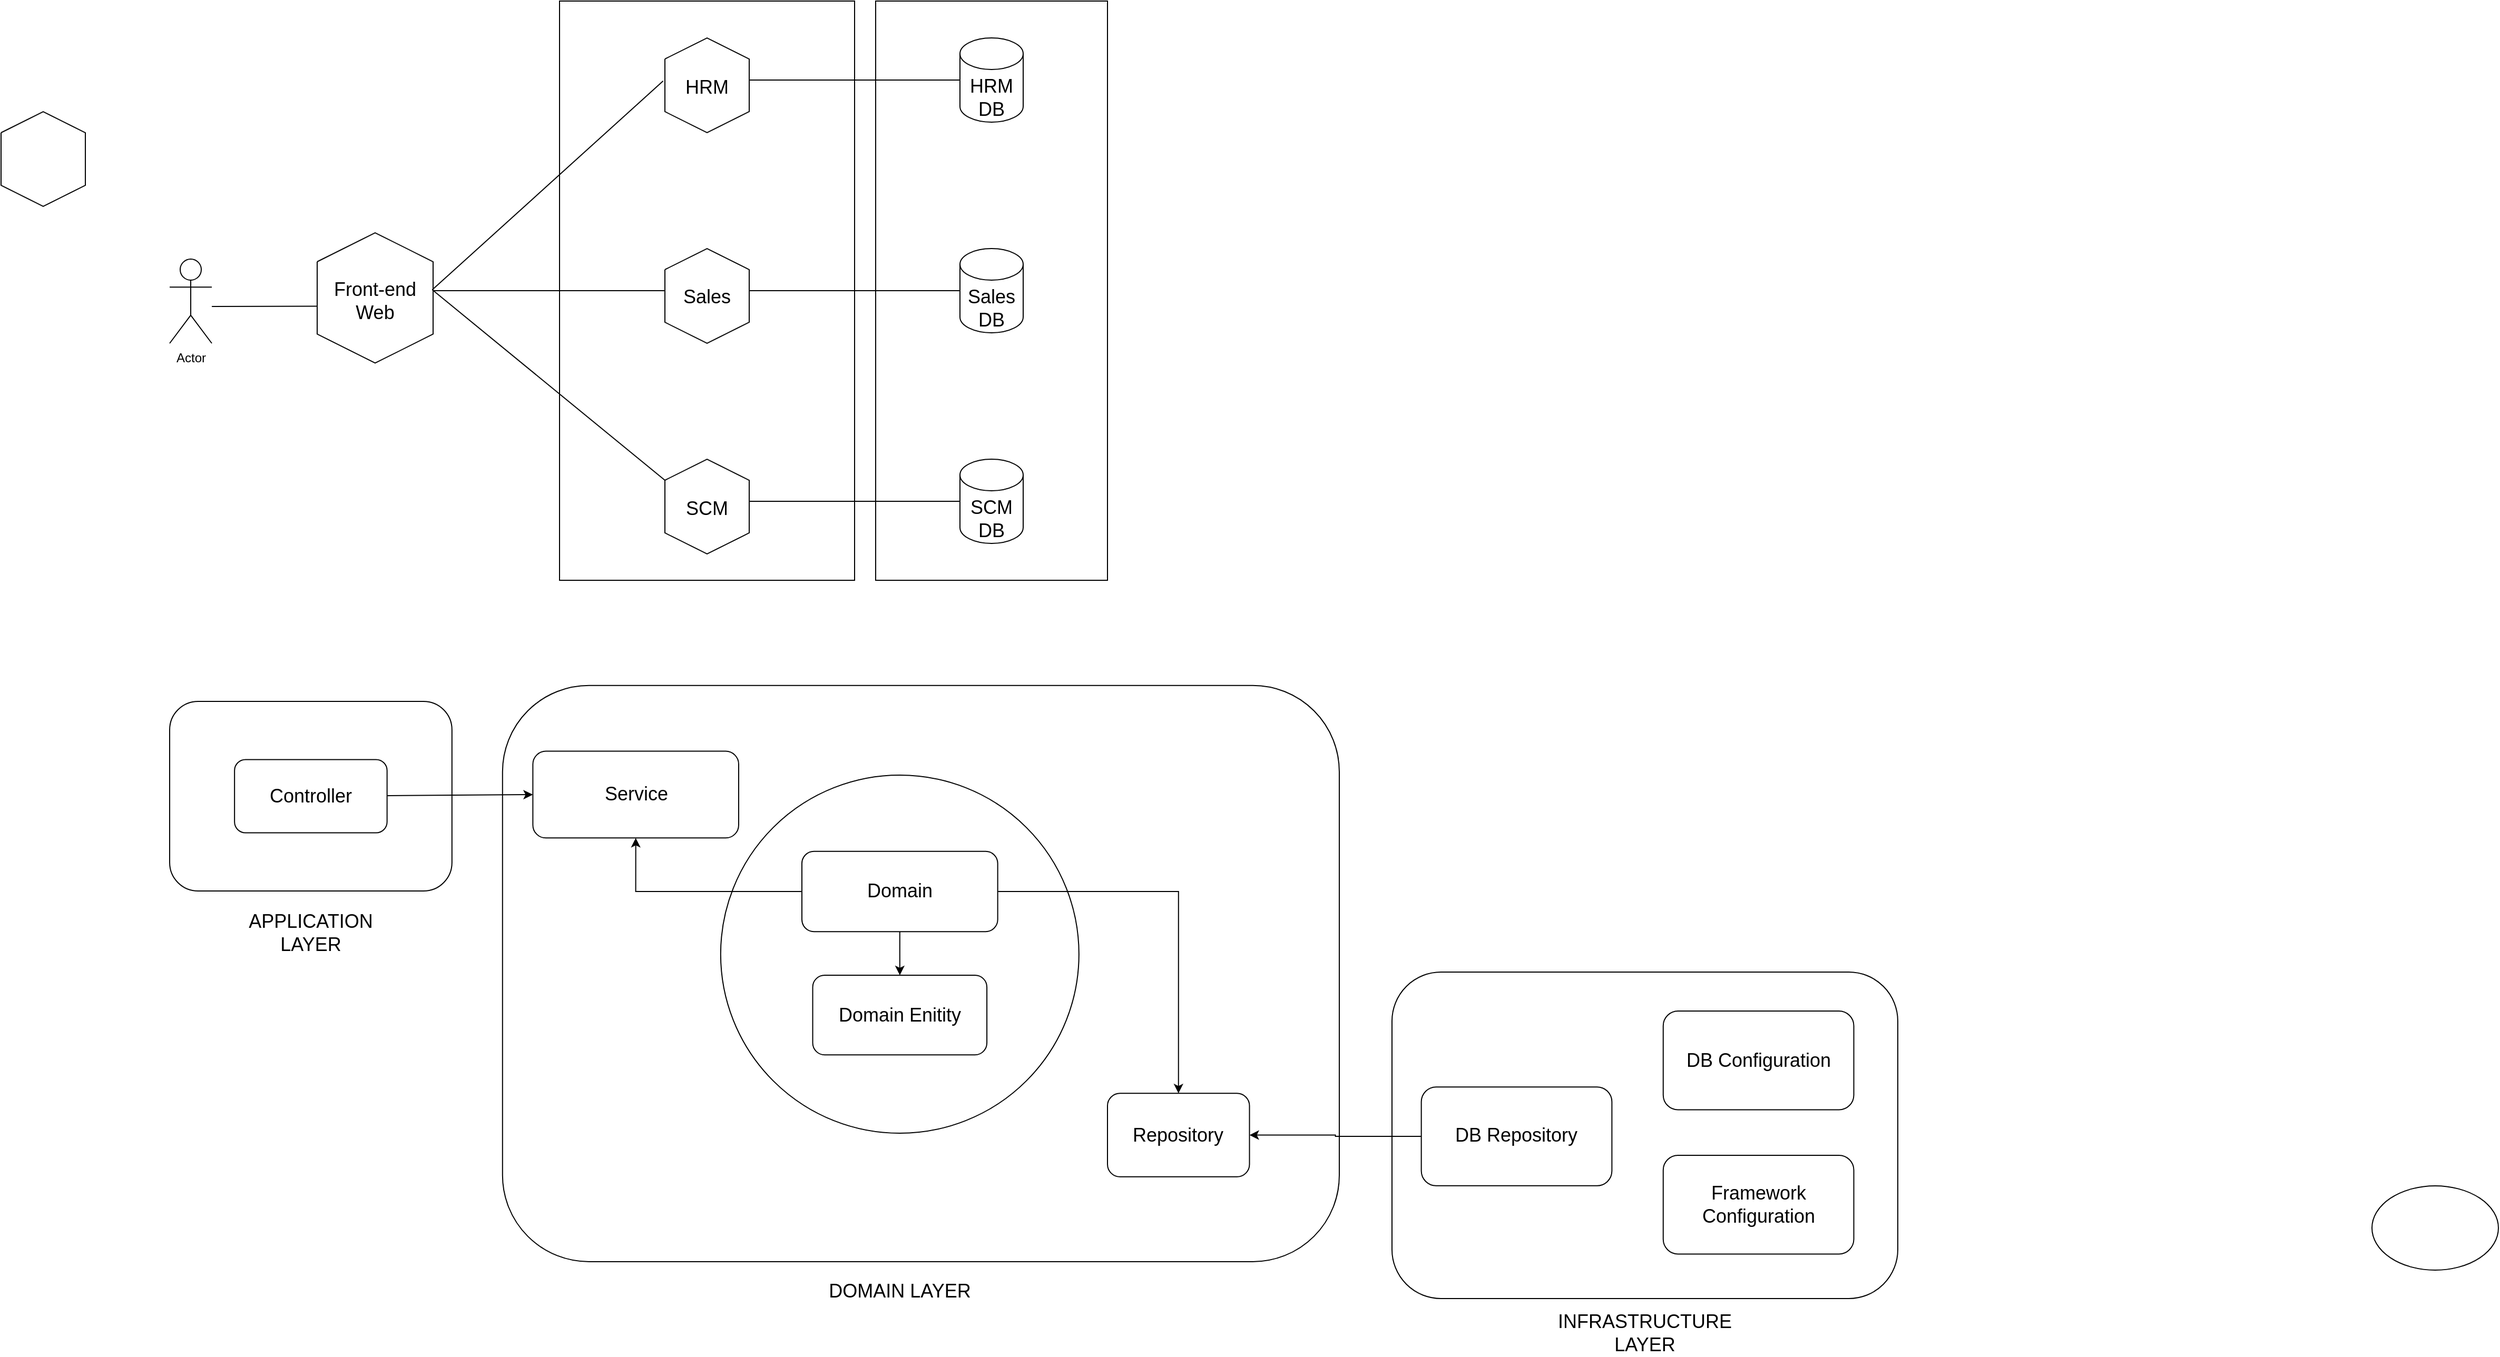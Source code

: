 <mxfile version="15.5.4" type="github">
  <diagram id="RdGNCL8A0NtnJgGJoeqk" name="Page-1">
    <mxGraphModel dx="4890" dy="2286" grid="1" gridSize="10" guides="1" tooltips="1" connect="1" arrows="1" fold="1" page="1" pageScale="1" pageWidth="827" pageHeight="1169" math="0" shadow="0">
      <root>
        <mxCell id="0" />
        <mxCell id="1" parent="0" />
        <mxCell id="4LFGylc8jfcA2nTmFoCF-32" value="" style="rounded=0;whiteSpace=wrap;html=1;" parent="1" vertex="1">
          <mxGeometry x="170" y="15" width="220" height="550" as="geometry" />
        </mxCell>
        <mxCell id="4LFGylc8jfcA2nTmFoCF-31" value="" style="rounded=0;whiteSpace=wrap;html=1;" parent="1" vertex="1">
          <mxGeometry x="-130" y="15" width="280" height="550" as="geometry" />
        </mxCell>
        <mxCell id="4LFGylc8jfcA2nTmFoCF-1" value="" style="shape=cylinder3;whiteSpace=wrap;html=1;boundedLbl=1;backgroundOutline=1;size=15;" parent="1" vertex="1">
          <mxGeometry x="250" y="50" width="60" height="80" as="geometry" />
        </mxCell>
        <mxCell id="4LFGylc8jfcA2nTmFoCF-2" value="" style="shape=cylinder3;whiteSpace=wrap;html=1;boundedLbl=1;backgroundOutline=1;size=15;" parent="1" vertex="1">
          <mxGeometry x="250" y="250" width="60" height="80" as="geometry" />
        </mxCell>
        <mxCell id="4LFGylc8jfcA2nTmFoCF-3" value="" style="shape=cylinder3;whiteSpace=wrap;html=1;boundedLbl=1;backgroundOutline=1;size=15;" parent="1" vertex="1">
          <mxGeometry x="250" y="450" width="60" height="80" as="geometry" />
        </mxCell>
        <mxCell id="4LFGylc8jfcA2nTmFoCF-5" value="Actor" style="shape=umlActor;verticalLabelPosition=bottom;verticalAlign=top;html=1;" parent="1" vertex="1">
          <mxGeometry x="-500" y="260" width="40" height="80" as="geometry" />
        </mxCell>
        <mxCell id="4LFGylc8jfcA2nTmFoCF-9" value="" style="verticalLabelPosition=bottom;verticalAlign=top;html=1;shape=mxgraph.basic.polygon;polyCoords=[[0,0.3],[0.5,0.1],[1,0.3],[1,0.8],[0.5,1],[0.5,1],[0,0.8],[0,0.3]];polyline=1;fillColor=none;" parent="1" vertex="1">
          <mxGeometry x="-360" y="221.25" width="110" height="137.5" as="geometry" />
        </mxCell>
        <mxCell id="4LFGylc8jfcA2nTmFoCF-12" value="" style="verticalLabelPosition=bottom;verticalAlign=top;html=1;shape=mxgraph.basic.polygon;polyCoords=[[0,0.3],[0.5,0.1],[1,0.3],[1,0.8],[0.5,1],[0.5,1],[0,0.8],[0,0.3]];polyline=1;fillColor=none;" parent="1" vertex="1">
          <mxGeometry x="-660" y="110" width="80" height="100" as="geometry" />
        </mxCell>
        <mxCell id="4LFGylc8jfcA2nTmFoCF-13" value="" style="verticalLabelPosition=bottom;verticalAlign=top;html=1;shape=mxgraph.basic.polygon;polyCoords=[[0,0.3],[0.5,0.1],[1,0.3],[1,0.8],[0.5,1],[0.5,1],[0,0.8],[0,0.3]];polyline=1;fillColor=none;" parent="1" vertex="1">
          <mxGeometry x="-30" y="40" width="80" height="100" as="geometry" />
        </mxCell>
        <mxCell id="4LFGylc8jfcA2nTmFoCF-14" value="" style="verticalLabelPosition=bottom;verticalAlign=top;html=1;shape=mxgraph.basic.polygon;polyCoords=[[0,0.3],[0.5,0.1],[1,0.3],[1,0.8],[0.5,1],[0.5,1],[0,0.8],[0,0.3]];polyline=1;fillColor=none;" parent="1" vertex="1">
          <mxGeometry x="-30" y="240" width="80" height="100" as="geometry" />
        </mxCell>
        <mxCell id="4LFGylc8jfcA2nTmFoCF-15" value="" style="verticalLabelPosition=bottom;verticalAlign=top;html=1;shape=mxgraph.basic.polygon;polyCoords=[[0,0.3],[0.5,0.1],[1,0.3],[1,0.8],[0.5,1],[0.5,1],[0,0.8],[0,0.3]];polyline=1;fillColor=none;" parent="1" vertex="1">
          <mxGeometry x="-30" y="440" width="80" height="100" as="geometry" />
        </mxCell>
        <mxCell id="4LFGylc8jfcA2nTmFoCF-22" value="" style="endArrow=none;html=1;rounded=0;entryX=0.004;entryY=0.607;entryDx=0;entryDy=0;entryPerimeter=0;" parent="1" target="4LFGylc8jfcA2nTmFoCF-9" edge="1">
          <mxGeometry relative="1" as="geometry">
            <mxPoint x="-460" y="305" as="sourcePoint" />
            <mxPoint x="-330" y="290" as="targetPoint" />
          </mxGeometry>
        </mxCell>
        <mxCell id="4LFGylc8jfcA2nTmFoCF-23" value="" style="endArrow=none;html=1;rounded=0;" parent="1" source="4LFGylc8jfcA2nTmFoCF-9" target="4LFGylc8jfcA2nTmFoCF-14" edge="1">
          <mxGeometry relative="1" as="geometry">
            <mxPoint x="-230" y="360" as="sourcePoint" />
            <mxPoint x="-330" y="290" as="targetPoint" />
          </mxGeometry>
        </mxCell>
        <mxCell id="4LFGylc8jfcA2nTmFoCF-24" value="" style="endArrow=none;html=1;rounded=0;exitX=0.993;exitY=0.494;exitDx=0;exitDy=0;exitPerimeter=0;entryX=-0.021;entryY=0.509;entryDx=0;entryDy=0;entryPerimeter=0;" parent="1" source="4LFGylc8jfcA2nTmFoCF-9" target="4LFGylc8jfcA2nTmFoCF-13" edge="1">
          <mxGeometry relative="1" as="geometry">
            <mxPoint x="-230" y="360" as="sourcePoint" />
            <mxPoint x="-330" y="290" as="targetPoint" />
          </mxGeometry>
        </mxCell>
        <mxCell id="4LFGylc8jfcA2nTmFoCF-25" value="" style="endArrow=none;html=1;rounded=0;exitX=0.993;exitY=0.494;exitDx=0;exitDy=0;exitPerimeter=0;" parent="1" source="4LFGylc8jfcA2nTmFoCF-9" edge="1">
          <mxGeometry relative="1" as="geometry">
            <mxPoint x="-250.56" y="289.4" as="sourcePoint" />
            <mxPoint x="-30" y="470" as="targetPoint" />
          </mxGeometry>
        </mxCell>
        <mxCell id="4LFGylc8jfcA2nTmFoCF-26" value="" style="endArrow=none;html=1;rounded=0;exitX=0;exitY=0.5;exitDx=0;exitDy=0;exitPerimeter=0;" parent="1" source="4LFGylc8jfcA2nTmFoCF-2" edge="1">
          <mxGeometry relative="1" as="geometry">
            <mxPoint x="-230" y="360" as="sourcePoint" />
            <mxPoint x="50" y="290" as="targetPoint" />
          </mxGeometry>
        </mxCell>
        <mxCell id="4LFGylc8jfcA2nTmFoCF-27" value="" style="endArrow=none;html=1;rounded=0;exitX=0;exitY=0.5;exitDx=0;exitDy=0;exitPerimeter=0;" parent="1" source="4LFGylc8jfcA2nTmFoCF-1" target="4LFGylc8jfcA2nTmFoCF-13" edge="1">
          <mxGeometry relative="1" as="geometry">
            <mxPoint x="-230" y="360" as="sourcePoint" />
            <mxPoint x="-330" y="290" as="targetPoint" />
          </mxGeometry>
        </mxCell>
        <mxCell id="4LFGylc8jfcA2nTmFoCF-28" value="" style="endArrow=none;html=1;rounded=0;exitX=0;exitY=0.5;exitDx=0;exitDy=0;exitPerimeter=0;" parent="1" source="4LFGylc8jfcA2nTmFoCF-3" edge="1">
          <mxGeometry relative="1" as="geometry">
            <mxPoint x="-230" y="360" as="sourcePoint" />
            <mxPoint x="50" y="490" as="targetPoint" />
          </mxGeometry>
        </mxCell>
        <mxCell id="4LFGylc8jfcA2nTmFoCF-60" value="" style="group" parent="1" vertex="1" connectable="0">
          <mxGeometry x="-520" y="640" width="1660" height="660" as="geometry" />
        </mxCell>
        <mxCell id="4LFGylc8jfcA2nTmFoCF-34" value="" style="rounded=1;whiteSpace=wrap;html=1;" parent="4LFGylc8jfcA2nTmFoCF-60" vertex="1">
          <mxGeometry x="20" y="40" width="267.91" height="180" as="geometry" />
        </mxCell>
        <mxCell id="4LFGylc8jfcA2nTmFoCF-36" value="" style="rounded=1;whiteSpace=wrap;html=1;" parent="4LFGylc8jfcA2nTmFoCF-60" vertex="1">
          <mxGeometry x="335.9" y="24.87" width="794.1" height="547.11" as="geometry" />
        </mxCell>
        <mxCell id="4LFGylc8jfcA2nTmFoCF-38" value="" style="rounded=1;whiteSpace=wrap;html=1;" parent="4LFGylc8jfcA2nTmFoCF-60" vertex="1">
          <mxGeometry x="81.57" y="95.19" width="144.76" height="69.62" as="geometry" />
        </mxCell>
        <mxCell id="4LFGylc8jfcA2nTmFoCF-39" value="" style="rounded=1;whiteSpace=wrap;html=1;" parent="4LFGylc8jfcA2nTmFoCF-60" vertex="1">
          <mxGeometry x="364.69" y="87.31" width="195.31" height="82.37" as="geometry" />
        </mxCell>
        <mxCell id="4LFGylc8jfcA2nTmFoCF-52" style="edgeStyle=none;rounded=0;orthogonalLoop=1;jettySize=auto;html=1;entryX=0;entryY=0.5;entryDx=0;entryDy=0;" parent="4LFGylc8jfcA2nTmFoCF-60" source="4LFGylc8jfcA2nTmFoCF-38" target="4LFGylc8jfcA2nTmFoCF-39" edge="1">
          <mxGeometry relative="1" as="geometry" />
        </mxCell>
        <mxCell id="4LFGylc8jfcA2nTmFoCF-40" value="" style="rounded=1;whiteSpace=wrap;html=1;" parent="4LFGylc8jfcA2nTmFoCF-60" vertex="1">
          <mxGeometry x="910" y="412.14" width="134.76" height="79.28" as="geometry" />
        </mxCell>
        <mxCell id="4LFGylc8jfcA2nTmFoCF-46" value="" style="ellipse;whiteSpace=wrap;html=1;aspect=fixed;" parent="4LFGylc8jfcA2nTmFoCF-60" vertex="1">
          <mxGeometry x="542.91" y="110" width="340" height="340" as="geometry" />
        </mxCell>
        <mxCell id="4LFGylc8jfcA2nTmFoCF-50" value="" style="rounded=1;whiteSpace=wrap;html=1;" parent="4LFGylc8jfcA2nTmFoCF-60" vertex="1">
          <mxGeometry x="620" y="182.37" width="185.82" height="76.25" as="geometry" />
        </mxCell>
        <mxCell id="4LFGylc8jfcA2nTmFoCF-51" value="" style="rounded=1;whiteSpace=wrap;html=1;" parent="4LFGylc8jfcA2nTmFoCF-60" vertex="1">
          <mxGeometry x="630.26" y="300" width="165.29" height="75.62" as="geometry" />
        </mxCell>
        <mxCell id="4LFGylc8jfcA2nTmFoCF-53" style="edgeStyle=orthogonalEdgeStyle;rounded=0;orthogonalLoop=1;jettySize=auto;html=1;entryX=0.5;entryY=1;entryDx=0;entryDy=0;exitX=0;exitY=0.5;exitDx=0;exitDy=0;" parent="4LFGylc8jfcA2nTmFoCF-60" source="4LFGylc8jfcA2nTmFoCF-50" target="4LFGylc8jfcA2nTmFoCF-39" edge="1">
          <mxGeometry relative="1" as="geometry" />
        </mxCell>
        <mxCell id="4LFGylc8jfcA2nTmFoCF-54" style="edgeStyle=orthogonalEdgeStyle;rounded=0;orthogonalLoop=1;jettySize=auto;html=1;entryX=0.5;entryY=0;entryDx=0;entryDy=0;" parent="4LFGylc8jfcA2nTmFoCF-60" source="4LFGylc8jfcA2nTmFoCF-50" target="4LFGylc8jfcA2nTmFoCF-40" edge="1">
          <mxGeometry relative="1" as="geometry" />
        </mxCell>
        <mxCell id="4LFGylc8jfcA2nTmFoCF-57" style="edgeStyle=orthogonalEdgeStyle;rounded=0;orthogonalLoop=1;jettySize=auto;html=1;exitX=0.5;exitY=1;exitDx=0;exitDy=0;" parent="4LFGylc8jfcA2nTmFoCF-60" source="4LFGylc8jfcA2nTmFoCF-50" target="4LFGylc8jfcA2nTmFoCF-51" edge="1">
          <mxGeometry relative="1" as="geometry" />
        </mxCell>
        <mxCell id="4LFGylc8jfcA2nTmFoCF-61" value="APPLICATION&lt;br&gt;LAYER" style="text;html=1;strokeColor=none;fillColor=none;align=center;verticalAlign=middle;whiteSpace=wrap;rounded=0;strokeWidth=1;fontSize=18;" parent="4LFGylc8jfcA2nTmFoCF-60" vertex="1">
          <mxGeometry x="73.96" y="240" width="160" height="40" as="geometry" />
        </mxCell>
        <mxCell id="4LFGylc8jfcA2nTmFoCF-62" value="Controller" style="text;html=1;strokeColor=none;fillColor=none;align=center;verticalAlign=middle;whiteSpace=wrap;rounded=0;strokeWidth=1;fontSize=18;" parent="4LFGylc8jfcA2nTmFoCF-60" vertex="1">
          <mxGeometry x="100.94" y="107.41" width="106.05" height="45.19" as="geometry" />
        </mxCell>
        <mxCell id="4LFGylc8jfcA2nTmFoCF-63" value="Service" style="text;html=1;strokeColor=none;fillColor=none;align=center;verticalAlign=middle;whiteSpace=wrap;rounded=0;strokeWidth=1;fontSize=18;" parent="4LFGylc8jfcA2nTmFoCF-60" vertex="1">
          <mxGeometry x="410" y="105.9" width="106.05" height="45.19" as="geometry" />
        </mxCell>
        <mxCell id="4LFGylc8jfcA2nTmFoCF-64" value="Domain" style="text;html=1;strokeColor=none;fillColor=none;align=center;verticalAlign=middle;whiteSpace=wrap;rounded=0;strokeWidth=1;fontSize=18;" parent="4LFGylc8jfcA2nTmFoCF-60" vertex="1">
          <mxGeometry x="659.88" y="197.9" width="106.05" height="45.19" as="geometry" />
        </mxCell>
        <mxCell id="4LFGylc8jfcA2nTmFoCF-65" value="Domain Enitity" style="text;html=1;strokeColor=none;fillColor=none;align=center;verticalAlign=middle;whiteSpace=wrap;rounded=0;strokeWidth=1;fontSize=18;" parent="4LFGylc8jfcA2nTmFoCF-60" vertex="1">
          <mxGeometry x="652.85" y="312.21" width="120.12" height="51.19" as="geometry" />
        </mxCell>
        <mxCell id="4LFGylc8jfcA2nTmFoCF-66" value="Repository" style="text;html=1;strokeColor=none;fillColor=none;align=center;verticalAlign=middle;whiteSpace=wrap;rounded=0;strokeWidth=1;fontSize=18;" parent="4LFGylc8jfcA2nTmFoCF-60" vertex="1">
          <mxGeometry x="917.32" y="426.18" width="120.12" height="51.19" as="geometry" />
        </mxCell>
        <mxCell id="4LFGylc8jfcA2nTmFoCF-68" value="DOMAIN LAYER" style="text;html=1;strokeColor=none;fillColor=none;align=center;verticalAlign=middle;whiteSpace=wrap;rounded=0;strokeWidth=1;fontSize=18;" parent="4LFGylc8jfcA2nTmFoCF-60" vertex="1">
          <mxGeometry x="632.91" y="580" width="160" height="40" as="geometry" />
        </mxCell>
        <mxCell id="4LFGylc8jfcA2nTmFoCF-67" value="" style="group" parent="4LFGylc8jfcA2nTmFoCF-60" vertex="1" connectable="0">
          <mxGeometry x="1180" y="298" width="480" height="310" as="geometry" />
        </mxCell>
        <mxCell id="4LFGylc8jfcA2nTmFoCF-41" value="" style="rounded=1;whiteSpace=wrap;html=1;" parent="4LFGylc8jfcA2nTmFoCF-67" vertex="1">
          <mxGeometry y="-1" width="480.0" height="310" as="geometry" />
        </mxCell>
        <mxCell id="4LFGylc8jfcA2nTmFoCF-42" value="" style="rounded=1;whiteSpace=wrap;html=1;" parent="4LFGylc8jfcA2nTmFoCF-67" vertex="1">
          <mxGeometry x="257.391" y="36.047" width="180.87" height="93.721" as="geometry" />
        </mxCell>
        <mxCell id="4LFGylc8jfcA2nTmFoCF-43" value="" style="rounded=1;whiteSpace=wrap;html=1;" parent="4LFGylc8jfcA2nTmFoCF-67" vertex="1">
          <mxGeometry x="27.826" y="108.14" width="180.87" height="93.721" as="geometry" />
        </mxCell>
        <mxCell id="4LFGylc8jfcA2nTmFoCF-44" value="" style="rounded=1;whiteSpace=wrap;html=1;" parent="4LFGylc8jfcA2nTmFoCF-67" vertex="1">
          <mxGeometry x="257.391" y="173.023" width="180.87" height="93.721" as="geometry" />
        </mxCell>
        <mxCell id="4LFGylc8jfcA2nTmFoCF-90" value="DB Repository" style="text;html=1;strokeColor=none;fillColor=none;align=center;verticalAlign=middle;whiteSpace=wrap;rounded=0;strokeWidth=1;fontSize=18;" parent="4LFGylc8jfcA2nTmFoCF-67" vertex="1">
          <mxGeometry x="58.2" y="128.4" width="120.12" height="51.19" as="geometry" />
        </mxCell>
        <mxCell id="4LFGylc8jfcA2nTmFoCF-91" value="DB Configuration" style="text;html=1;strokeColor=none;fillColor=none;align=center;verticalAlign=middle;whiteSpace=wrap;rounded=0;strokeWidth=1;fontSize=18;" parent="4LFGylc8jfcA2nTmFoCF-67" vertex="1">
          <mxGeometry x="276.71" y="57.31" width="142.23" height="51.19" as="geometry" />
        </mxCell>
        <mxCell id="4LFGylc8jfcA2nTmFoCF-92" value="Framework Configuration" style="text;html=1;strokeColor=none;fillColor=none;align=center;verticalAlign=middle;whiteSpace=wrap;rounded=0;strokeWidth=1;fontSize=18;" parent="4LFGylc8jfcA2nTmFoCF-67" vertex="1">
          <mxGeometry x="276.71" y="194.29" width="142.23" height="51.19" as="geometry" />
        </mxCell>
        <mxCell id="4LFGylc8jfcA2nTmFoCF-89" value="INFRASTRUCTURE&lt;br&gt;LAYER" style="text;html=1;strokeColor=none;fillColor=none;align=center;verticalAlign=middle;whiteSpace=wrap;rounded=0;strokeWidth=1;fontSize=18;" parent="4LFGylc8jfcA2nTmFoCF-60" vertex="1">
          <mxGeometry x="1340" y="620" width="160" height="40" as="geometry" />
        </mxCell>
        <mxCell id="4LFGylc8jfcA2nTmFoCF-58" style="edgeStyle=orthogonalEdgeStyle;rounded=0;orthogonalLoop=1;jettySize=auto;html=1;entryX=1;entryY=0.5;entryDx=0;entryDy=0;exitX=0;exitY=0.5;exitDx=0;exitDy=0;" parent="4LFGylc8jfcA2nTmFoCF-60" source="4LFGylc8jfcA2nTmFoCF-43" target="4LFGylc8jfcA2nTmFoCF-40" edge="1">
          <mxGeometry relative="1" as="geometry" />
        </mxCell>
        <mxCell id="4LFGylc8jfcA2nTmFoCF-94" value="Front-end&lt;br&gt;Web" style="text;html=1;strokeColor=none;fillColor=none;align=center;verticalAlign=middle;whiteSpace=wrap;rounded=0;strokeWidth=1;fontSize=18;" parent="1" vertex="1">
          <mxGeometry x="-358.02" y="277.41" width="106.05" height="45.19" as="geometry" />
        </mxCell>
        <mxCell id="4LFGylc8jfcA2nTmFoCF-96" value="HRM" style="text;html=1;strokeColor=none;fillColor=none;align=center;verticalAlign=middle;whiteSpace=wrap;rounded=0;strokeWidth=1;fontSize=18;" parent="1" vertex="1">
          <mxGeometry x="-23" y="74" width="66" height="45.19" as="geometry" />
        </mxCell>
        <mxCell id="4LFGylc8jfcA2nTmFoCF-97" value="Sales" style="text;html=1;strokeColor=none;fillColor=none;align=center;verticalAlign=middle;whiteSpace=wrap;rounded=0;strokeWidth=1;fontSize=18;" parent="1" vertex="1">
          <mxGeometry x="-23" y="273.41" width="66" height="45.19" as="geometry" />
        </mxCell>
        <mxCell id="4LFGylc8jfcA2nTmFoCF-98" value="SCM" style="text;html=1;strokeColor=none;fillColor=none;align=center;verticalAlign=middle;whiteSpace=wrap;rounded=0;strokeWidth=1;fontSize=18;" parent="1" vertex="1">
          <mxGeometry x="-23" y="474" width="66" height="45.19" as="geometry" />
        </mxCell>
        <mxCell id="4LFGylc8jfcA2nTmFoCF-99" value="HRM&lt;br&gt;DB" style="text;html=1;strokeColor=none;fillColor=none;align=center;verticalAlign=middle;whiteSpace=wrap;rounded=0;strokeWidth=1;fontSize=18;" parent="1" vertex="1">
          <mxGeometry x="247" y="84.81" width="66" height="45.19" as="geometry" />
        </mxCell>
        <mxCell id="4LFGylc8jfcA2nTmFoCF-100" value="Sales&lt;br&gt;DB" style="text;html=1;strokeColor=none;fillColor=none;align=center;verticalAlign=middle;whiteSpace=wrap;rounded=0;strokeWidth=1;fontSize=18;" parent="1" vertex="1">
          <mxGeometry x="247" y="284.81" width="66" height="45.19" as="geometry" />
        </mxCell>
        <mxCell id="4LFGylc8jfcA2nTmFoCF-101" value="SCM&lt;br&gt;DB" style="text;html=1;strokeColor=none;fillColor=none;align=center;verticalAlign=middle;whiteSpace=wrap;rounded=0;strokeWidth=1;fontSize=18;" parent="1" vertex="1">
          <mxGeometry x="247" y="484.81" width="66" height="45.19" as="geometry" />
        </mxCell>
        <mxCell id="sL5j2ZbmOT9bkJZFCE-h-2" value="" style="ellipse;whiteSpace=wrap;html=1;" vertex="1" parent="1">
          <mxGeometry x="1590" y="1140" width="120" height="80" as="geometry" />
        </mxCell>
      </root>
    </mxGraphModel>
  </diagram>
</mxfile>
